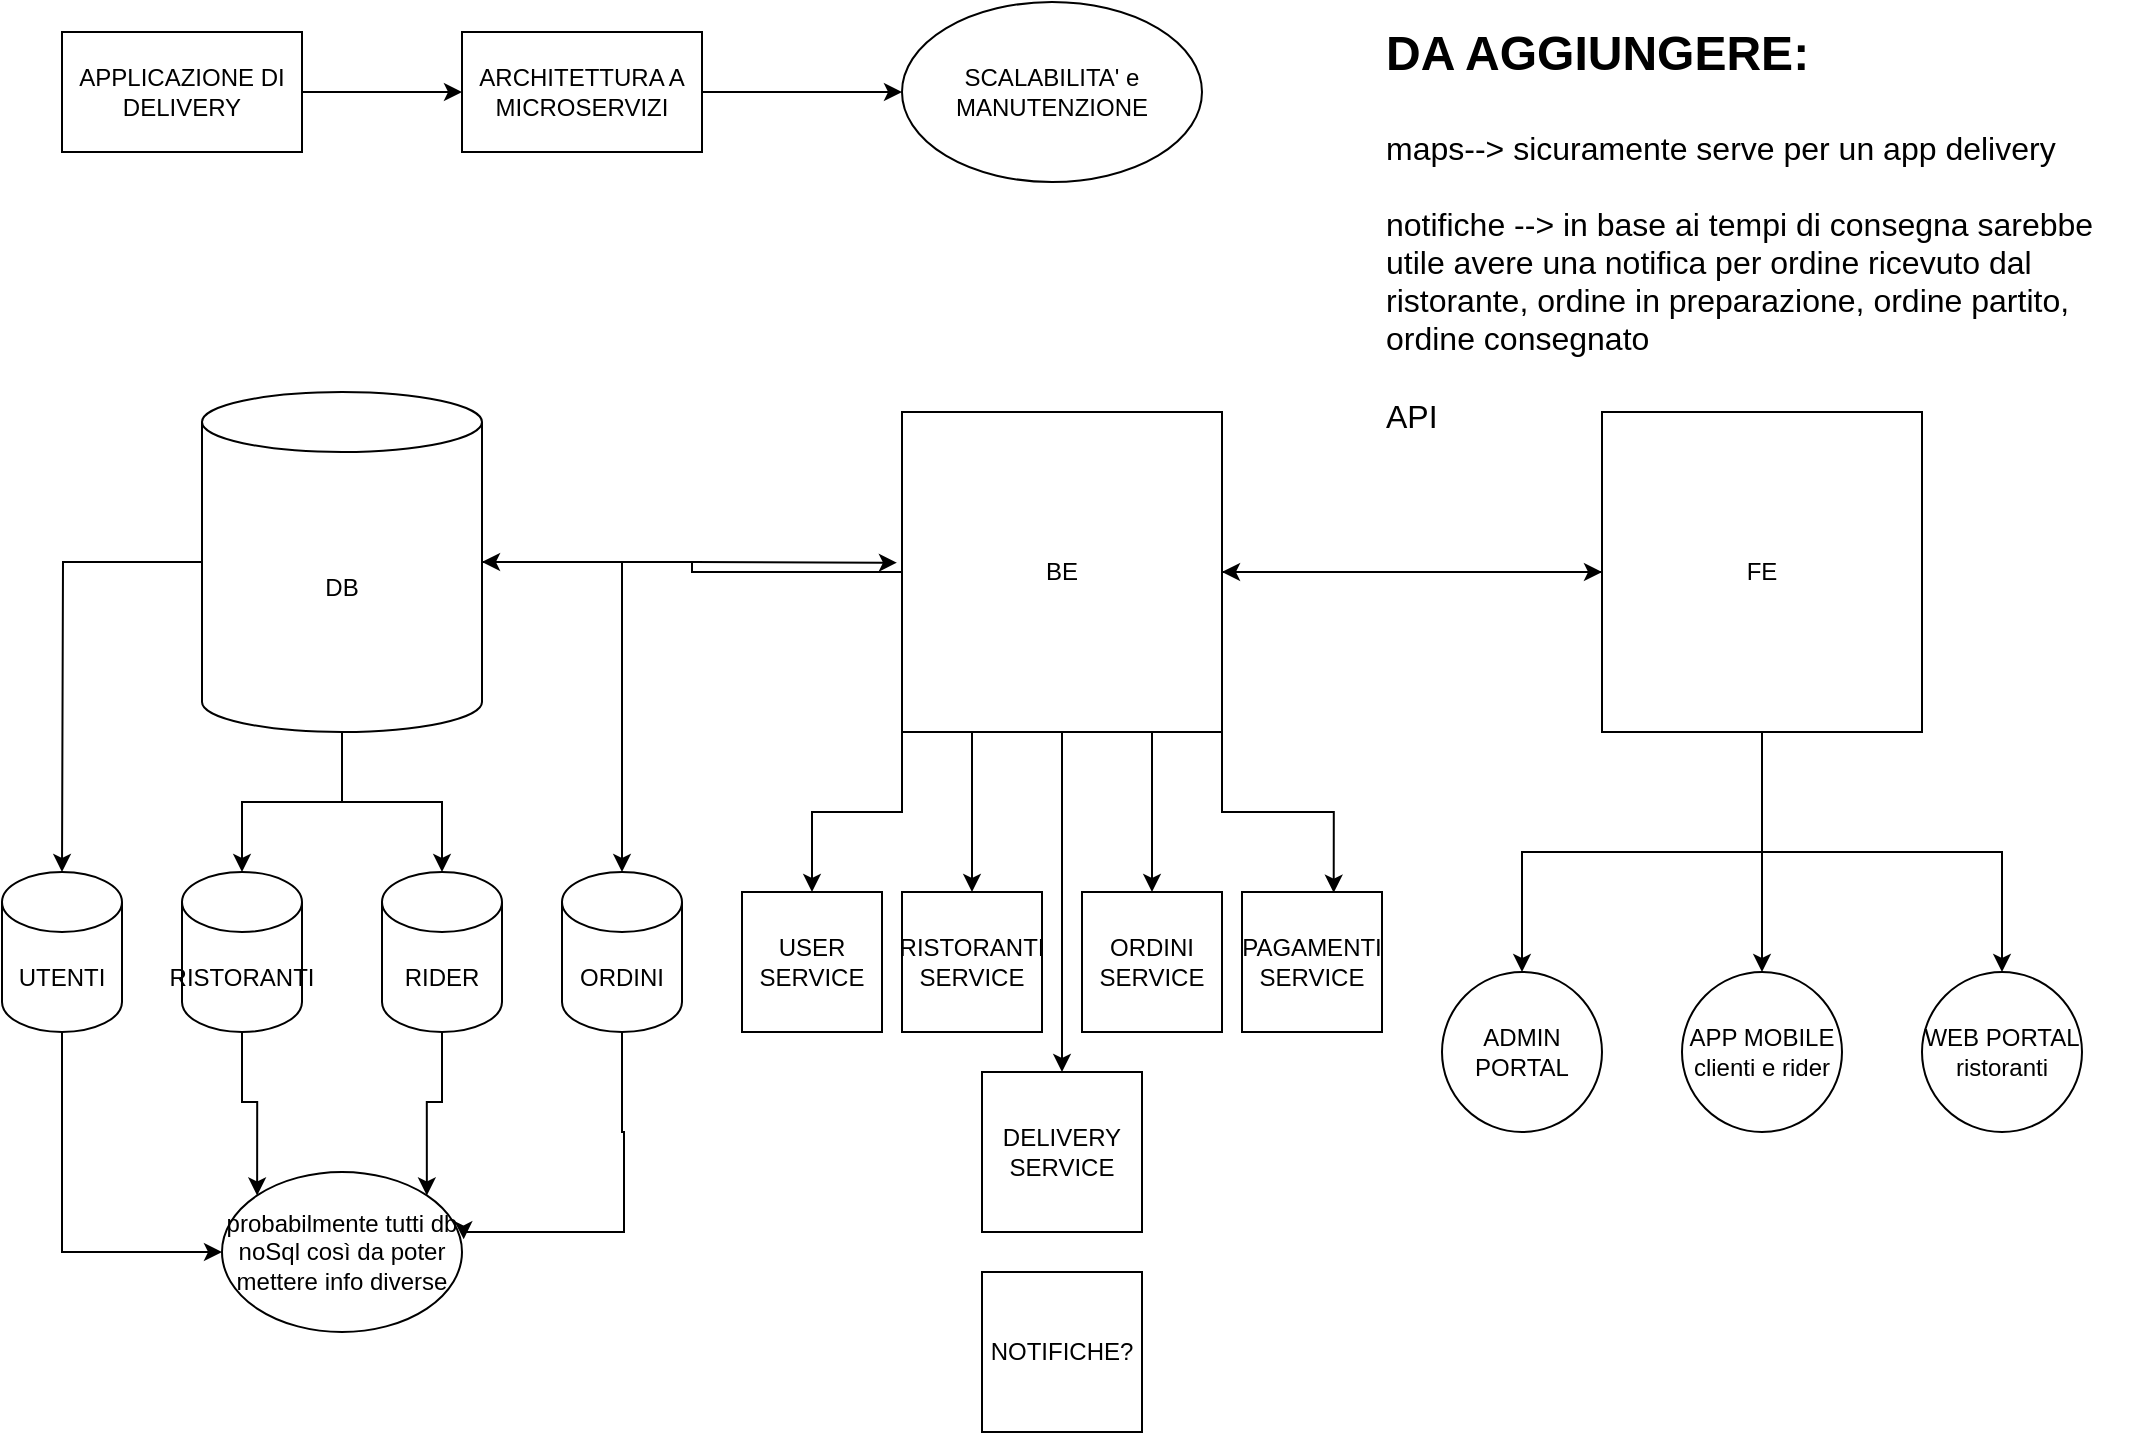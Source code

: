 <mxfile version="26.0.9">
  <diagram name="Pagina-1" id="_Xiy8N1mnEd0qn_yTRFz">
    <mxGraphModel dx="1115" dy="683" grid="1" gridSize="10" guides="1" tooltips="1" connect="1" arrows="1" fold="1" page="1" pageScale="1" pageWidth="10000" pageHeight="11609" math="0" shadow="0">
      <root>
        <mxCell id="0" />
        <mxCell id="1" parent="0" />
        <mxCell id="dOaqqJKbxK7MeAnDohP5-20" value="" style="edgeStyle=orthogonalEdgeStyle;rounded=0;orthogonalLoop=1;jettySize=auto;html=1;" edge="1" parent="1" source="dOaqqJKbxK7MeAnDohP5-1" target="dOaqqJKbxK7MeAnDohP5-19">
          <mxGeometry relative="1" as="geometry" />
        </mxCell>
        <mxCell id="dOaqqJKbxK7MeAnDohP5-1" value="APPLICAZIONE DI DELIVERY" style="rounded=0;whiteSpace=wrap;html=1;" vertex="1" parent="1">
          <mxGeometry x="150" y="70" width="120" height="60" as="geometry" />
        </mxCell>
        <mxCell id="dOaqqJKbxK7MeAnDohP5-12" style="edgeStyle=orthogonalEdgeStyle;rounded=0;orthogonalLoop=1;jettySize=auto;html=1;" edge="1" parent="1" source="dOaqqJKbxK7MeAnDohP5-2" target="dOaqqJKbxK7MeAnDohP5-7">
          <mxGeometry relative="1" as="geometry" />
        </mxCell>
        <mxCell id="dOaqqJKbxK7MeAnDohP5-2" value="DB" style="shape=cylinder3;whiteSpace=wrap;html=1;boundedLbl=1;backgroundOutline=1;size=15;" vertex="1" parent="1">
          <mxGeometry x="220" y="250" width="140" height="170" as="geometry" />
        </mxCell>
        <mxCell id="dOaqqJKbxK7MeAnDohP5-16" style="edgeStyle=orthogonalEdgeStyle;rounded=0;orthogonalLoop=1;jettySize=auto;html=1;" edge="1" parent="1" source="dOaqqJKbxK7MeAnDohP5-3" target="dOaqqJKbxK7MeAnDohP5-4">
          <mxGeometry relative="1" as="geometry" />
        </mxCell>
        <mxCell id="dOaqqJKbxK7MeAnDohP5-32" value="" style="edgeStyle=orthogonalEdgeStyle;rounded=0;orthogonalLoop=1;jettySize=auto;html=1;" edge="1" parent="1" source="dOaqqJKbxK7MeAnDohP5-3" target="dOaqqJKbxK7MeAnDohP5-31">
          <mxGeometry relative="1" as="geometry">
            <Array as="points">
              <mxPoint x="605" y="440" />
              <mxPoint x="605" y="440" />
            </Array>
          </mxGeometry>
        </mxCell>
        <mxCell id="dOaqqJKbxK7MeAnDohP5-36" style="edgeStyle=orthogonalEdgeStyle;rounded=0;orthogonalLoop=1;jettySize=auto;html=1;exitX=0.25;exitY=1;exitDx=0;exitDy=0;entryX=0.5;entryY=0;entryDx=0;entryDy=0;" edge="1" parent="1" source="dOaqqJKbxK7MeAnDohP5-3" target="dOaqqJKbxK7MeAnDohP5-35">
          <mxGeometry relative="1" as="geometry">
            <Array as="points">
              <mxPoint x="570" y="420" />
              <mxPoint x="570" y="460" />
              <mxPoint x="525" y="460" />
            </Array>
          </mxGeometry>
        </mxCell>
        <mxCell id="dOaqqJKbxK7MeAnDohP5-42" style="edgeStyle=orthogonalEdgeStyle;rounded=0;orthogonalLoop=1;jettySize=auto;html=1;exitX=0.75;exitY=1;exitDx=0;exitDy=0;" edge="1" parent="1" source="dOaqqJKbxK7MeAnDohP5-3" target="dOaqqJKbxK7MeAnDohP5-33">
          <mxGeometry relative="1" as="geometry">
            <Array as="points">
              <mxPoint x="695" y="420" />
            </Array>
          </mxGeometry>
        </mxCell>
        <mxCell id="dOaqqJKbxK7MeAnDohP5-44" style="edgeStyle=orthogonalEdgeStyle;rounded=0;orthogonalLoop=1;jettySize=auto;html=1;entryX=0.5;entryY=0;entryDx=0;entryDy=0;" edge="1" parent="1" source="dOaqqJKbxK7MeAnDohP5-3" target="dOaqqJKbxK7MeAnDohP5-40">
          <mxGeometry relative="1" as="geometry" />
        </mxCell>
        <mxCell id="dOaqqJKbxK7MeAnDohP5-3" value="BE" style="whiteSpace=wrap;html=1;aspect=fixed;" vertex="1" parent="1">
          <mxGeometry x="570" y="260" width="160" height="160" as="geometry" />
        </mxCell>
        <mxCell id="dOaqqJKbxK7MeAnDohP5-17" style="edgeStyle=orthogonalEdgeStyle;rounded=0;orthogonalLoop=1;jettySize=auto;html=1;entryX=1;entryY=0.5;entryDx=0;entryDy=0;" edge="1" parent="1" source="dOaqqJKbxK7MeAnDohP5-4" target="dOaqqJKbxK7MeAnDohP5-3">
          <mxGeometry relative="1" as="geometry" />
        </mxCell>
        <mxCell id="dOaqqJKbxK7MeAnDohP5-25" value="" style="edgeStyle=orthogonalEdgeStyle;rounded=0;orthogonalLoop=1;jettySize=auto;html=1;" edge="1" parent="1" source="dOaqqJKbxK7MeAnDohP5-4" target="dOaqqJKbxK7MeAnDohP5-24">
          <mxGeometry relative="1" as="geometry" />
        </mxCell>
        <mxCell id="dOaqqJKbxK7MeAnDohP5-27" value="" style="edgeStyle=orthogonalEdgeStyle;rounded=0;orthogonalLoop=1;jettySize=auto;html=1;" edge="1" parent="1" source="dOaqqJKbxK7MeAnDohP5-4" target="dOaqqJKbxK7MeAnDohP5-26">
          <mxGeometry relative="1" as="geometry" />
        </mxCell>
        <mxCell id="dOaqqJKbxK7MeAnDohP5-29" value="" style="edgeStyle=orthogonalEdgeStyle;rounded=0;orthogonalLoop=1;jettySize=auto;html=1;" edge="1" parent="1" source="dOaqqJKbxK7MeAnDohP5-4" target="dOaqqJKbxK7MeAnDohP5-28">
          <mxGeometry relative="1" as="geometry" />
        </mxCell>
        <mxCell id="dOaqqJKbxK7MeAnDohP5-4" value="FE" style="whiteSpace=wrap;html=1;aspect=fixed;" vertex="1" parent="1">
          <mxGeometry x="920" y="260" width="160" height="160" as="geometry" />
        </mxCell>
        <mxCell id="dOaqqJKbxK7MeAnDohP5-49" style="edgeStyle=orthogonalEdgeStyle;rounded=0;orthogonalLoop=1;jettySize=auto;html=1;entryX=0;entryY=0.5;entryDx=0;entryDy=0;" edge="1" parent="1" target="dOaqqJKbxK7MeAnDohP5-46">
          <mxGeometry relative="1" as="geometry">
            <mxPoint x="150" y="680" as="targetPoint" />
            <mxPoint x="150" y="570" as="sourcePoint" />
            <Array as="points">
              <mxPoint x="150" y="680" />
            </Array>
          </mxGeometry>
        </mxCell>
        <mxCell id="dOaqqJKbxK7MeAnDohP5-5" value="UTENTI" style="shape=cylinder3;whiteSpace=wrap;html=1;boundedLbl=1;backgroundOutline=1;size=15;" vertex="1" parent="1">
          <mxGeometry x="120" y="490" width="60" height="80" as="geometry" />
        </mxCell>
        <mxCell id="dOaqqJKbxK7MeAnDohP5-50" style="edgeStyle=orthogonalEdgeStyle;rounded=0;orthogonalLoop=1;jettySize=auto;html=1;entryX=0;entryY=0;entryDx=0;entryDy=0;" edge="1" parent="1" source="dOaqqJKbxK7MeAnDohP5-6" target="dOaqqJKbxK7MeAnDohP5-46">
          <mxGeometry relative="1" as="geometry" />
        </mxCell>
        <mxCell id="dOaqqJKbxK7MeAnDohP5-6" value="RISTORANTI" style="shape=cylinder3;whiteSpace=wrap;html=1;boundedLbl=1;backgroundOutline=1;size=15;" vertex="1" parent="1">
          <mxGeometry x="210" y="490" width="60" height="80" as="geometry" />
        </mxCell>
        <mxCell id="dOaqqJKbxK7MeAnDohP5-52" style="edgeStyle=orthogonalEdgeStyle;rounded=0;orthogonalLoop=1;jettySize=auto;html=1;entryX=1.007;entryY=0.421;entryDx=0;entryDy=0;entryPerimeter=0;" edge="1" parent="1" source="dOaqqJKbxK7MeAnDohP5-7" target="dOaqqJKbxK7MeAnDohP5-46">
          <mxGeometry relative="1" as="geometry">
            <mxPoint x="430" y="670" as="targetPoint" />
            <Array as="points">
              <mxPoint x="430" y="620" />
              <mxPoint x="431" y="620" />
              <mxPoint x="431" y="670" />
              <mxPoint x="351" y="670" />
            </Array>
          </mxGeometry>
        </mxCell>
        <mxCell id="dOaqqJKbxK7MeAnDohP5-7" value="ORDINI" style="shape=cylinder3;whiteSpace=wrap;html=1;boundedLbl=1;backgroundOutline=1;size=15;" vertex="1" parent="1">
          <mxGeometry x="400" y="490" width="60" height="80" as="geometry" />
        </mxCell>
        <mxCell id="dOaqqJKbxK7MeAnDohP5-51" style="edgeStyle=orthogonalEdgeStyle;rounded=0;orthogonalLoop=1;jettySize=auto;html=1;entryX=1;entryY=0;entryDx=0;entryDy=0;" edge="1" parent="1" source="dOaqqJKbxK7MeAnDohP5-8" target="dOaqqJKbxK7MeAnDohP5-46">
          <mxGeometry relative="1" as="geometry" />
        </mxCell>
        <mxCell id="dOaqqJKbxK7MeAnDohP5-8" value="RIDER" style="shape=cylinder3;whiteSpace=wrap;html=1;boundedLbl=1;backgroundOutline=1;size=15;" vertex="1" parent="1">
          <mxGeometry x="310" y="490" width="60" height="80" as="geometry" />
        </mxCell>
        <mxCell id="dOaqqJKbxK7MeAnDohP5-9" style="edgeStyle=orthogonalEdgeStyle;rounded=0;orthogonalLoop=1;jettySize=auto;html=1;entryX=0.5;entryY=0;entryDx=0;entryDy=0;entryPerimeter=0;" edge="1" parent="1" source="dOaqqJKbxK7MeAnDohP5-2">
          <mxGeometry relative="1" as="geometry">
            <mxPoint x="150" y="490" as="targetPoint" />
          </mxGeometry>
        </mxCell>
        <mxCell id="dOaqqJKbxK7MeAnDohP5-10" style="edgeStyle=orthogonalEdgeStyle;rounded=0;orthogonalLoop=1;jettySize=auto;html=1;entryX=0.5;entryY=0;entryDx=0;entryDy=0;entryPerimeter=0;" edge="1" parent="1" source="dOaqqJKbxK7MeAnDohP5-2" target="dOaqqJKbxK7MeAnDohP5-6">
          <mxGeometry relative="1" as="geometry" />
        </mxCell>
        <mxCell id="dOaqqJKbxK7MeAnDohP5-11" style="edgeStyle=orthogonalEdgeStyle;rounded=0;orthogonalLoop=1;jettySize=auto;html=1;entryX=0.5;entryY=0;entryDx=0;entryDy=0;entryPerimeter=0;" edge="1" parent="1" source="dOaqqJKbxK7MeAnDohP5-2" target="dOaqqJKbxK7MeAnDohP5-8">
          <mxGeometry relative="1" as="geometry" />
        </mxCell>
        <mxCell id="dOaqqJKbxK7MeAnDohP5-13" style="edgeStyle=orthogonalEdgeStyle;rounded=0;orthogonalLoop=1;jettySize=auto;html=1;entryX=-0.016;entryY=0.471;entryDx=0;entryDy=0;entryPerimeter=0;" edge="1" parent="1" source="dOaqqJKbxK7MeAnDohP5-2" target="dOaqqJKbxK7MeAnDohP5-3">
          <mxGeometry relative="1" as="geometry" />
        </mxCell>
        <mxCell id="dOaqqJKbxK7MeAnDohP5-14" style="edgeStyle=orthogonalEdgeStyle;rounded=0;orthogonalLoop=1;jettySize=auto;html=1;entryX=1;entryY=0.5;entryDx=0;entryDy=0;entryPerimeter=0;" edge="1" parent="1" source="dOaqqJKbxK7MeAnDohP5-3" target="dOaqqJKbxK7MeAnDohP5-2">
          <mxGeometry relative="1" as="geometry" />
        </mxCell>
        <mxCell id="dOaqqJKbxK7MeAnDohP5-23" value="" style="edgeStyle=orthogonalEdgeStyle;rounded=0;orthogonalLoop=1;jettySize=auto;html=1;" edge="1" parent="1" source="dOaqqJKbxK7MeAnDohP5-19" target="dOaqqJKbxK7MeAnDohP5-22">
          <mxGeometry relative="1" as="geometry" />
        </mxCell>
        <mxCell id="dOaqqJKbxK7MeAnDohP5-19" value="ARCHITETTURA A MICROSERVIZI" style="whiteSpace=wrap;html=1;rounded=0;" vertex="1" parent="1">
          <mxGeometry x="350" y="70" width="120" height="60" as="geometry" />
        </mxCell>
        <mxCell id="dOaqqJKbxK7MeAnDohP5-22" value="SCALABILITA&#39; e MANUTENZIONE" style="ellipse;whiteSpace=wrap;html=1;rounded=0;" vertex="1" parent="1">
          <mxGeometry x="570" y="55" width="150" height="90" as="geometry" />
        </mxCell>
        <mxCell id="dOaqqJKbxK7MeAnDohP5-24" value="APP MOBILE&lt;div&gt;clienti e rider&lt;/div&gt;" style="ellipse;whiteSpace=wrap;html=1;" vertex="1" parent="1">
          <mxGeometry x="960" y="540" width="80" height="80" as="geometry" />
        </mxCell>
        <mxCell id="dOaqqJKbxK7MeAnDohP5-26" value="WEB PORTAL&lt;div&gt;ristoranti&lt;/div&gt;" style="ellipse;whiteSpace=wrap;html=1;" vertex="1" parent="1">
          <mxGeometry x="1080" y="540" width="80" height="80" as="geometry" />
        </mxCell>
        <mxCell id="dOaqqJKbxK7MeAnDohP5-28" value="ADMIN PORTAL" style="ellipse;whiteSpace=wrap;html=1;" vertex="1" parent="1">
          <mxGeometry x="840" y="540" width="80" height="80" as="geometry" />
        </mxCell>
        <mxCell id="dOaqqJKbxK7MeAnDohP5-31" value="RISTORANTI SERVICE" style="whiteSpace=wrap;html=1;aspect=fixed;" vertex="1" parent="1">
          <mxGeometry x="570" y="500" width="70" height="70" as="geometry" />
        </mxCell>
        <mxCell id="dOaqqJKbxK7MeAnDohP5-33" value="ORDINI&lt;div&gt;SERVICE&lt;/div&gt;" style="whiteSpace=wrap;html=1;aspect=fixed;" vertex="1" parent="1">
          <mxGeometry x="660" y="500" width="70" height="70" as="geometry" />
        </mxCell>
        <mxCell id="dOaqqJKbxK7MeAnDohP5-34" value="PAGAMENTI SERVICE" style="whiteSpace=wrap;html=1;aspect=fixed;" vertex="1" parent="1">
          <mxGeometry x="740" y="500" width="70" height="70" as="geometry" />
        </mxCell>
        <mxCell id="dOaqqJKbxK7MeAnDohP5-35" value="USER SERVICE" style="whiteSpace=wrap;html=1;aspect=fixed;" vertex="1" parent="1">
          <mxGeometry x="490" y="500" width="70" height="70" as="geometry" />
        </mxCell>
        <mxCell id="dOaqqJKbxK7MeAnDohP5-38" style="edgeStyle=orthogonalEdgeStyle;rounded=0;orthogonalLoop=1;jettySize=auto;html=1;exitX=1;exitY=1;exitDx=0;exitDy=0;entryX=0.655;entryY=0.005;entryDx=0;entryDy=0;entryPerimeter=0;" edge="1" parent="1" source="dOaqqJKbxK7MeAnDohP5-3" target="dOaqqJKbxK7MeAnDohP5-34">
          <mxGeometry relative="1" as="geometry" />
        </mxCell>
        <mxCell id="dOaqqJKbxK7MeAnDohP5-40" value="DELIVERY&lt;div&gt;SERVICE&lt;/div&gt;" style="whiteSpace=wrap;html=1;aspect=fixed;" vertex="1" parent="1">
          <mxGeometry x="610" y="590" width="80" height="80" as="geometry" />
        </mxCell>
        <mxCell id="dOaqqJKbxK7MeAnDohP5-46" value="probabilmente tutti db noSql così da poter mettere info diverse" style="ellipse;whiteSpace=wrap;html=1;" vertex="1" parent="1">
          <mxGeometry x="230" y="640" width="120" height="80" as="geometry" />
        </mxCell>
        <mxCell id="dOaqqJKbxK7MeAnDohP5-53" value="&lt;h1 style=&quot;margin-top: 0px;&quot;&gt;&lt;span style=&quot;background-color: transparent; color: light-dark(rgb(0, 0, 0), rgb(255, 255, 255));&quot;&gt;DA AGGIUNGERE:&lt;/span&gt;&lt;/h1&gt;&lt;h1 style=&quot;margin-top: 0px;&quot;&gt;&lt;font size=&quot;3&quot;&gt;&lt;span style=&quot;font-weight: 400;&quot;&gt;maps--&amp;gt; sicuramente serve per un app delivery&lt;/span&gt;&lt;/font&gt;&lt;/h1&gt;&lt;div&gt;&lt;font size=&quot;3&quot;&gt;&lt;span style=&quot;font-weight: 400;&quot;&gt;notifiche --&amp;gt; in base ai tempi di consegna sarebbe utile avere una notifica per ordine ricevuto dal ristorante, ordine in preparazione, ordine partito, ordine consegnato&lt;/span&gt;&lt;/font&gt;&lt;/div&gt;&lt;div&gt;&lt;font size=&quot;3&quot;&gt;&lt;span style=&quot;font-weight: 400;&quot;&gt;&lt;br&gt;&lt;/span&gt;&lt;/font&gt;&lt;/div&gt;&lt;div&gt;&lt;font size=&quot;3&quot;&gt;&lt;span style=&quot;font-weight: 400;&quot;&gt;API&lt;/span&gt;&lt;/font&gt;&lt;/div&gt;" style="text;html=1;whiteSpace=wrap;overflow=hidden;rounded=0;" vertex="1" parent="1">
          <mxGeometry x="810" y="60" width="380" height="210" as="geometry" />
        </mxCell>
        <mxCell id="dOaqqJKbxK7MeAnDohP5-54" value="NOTIFICHE?" style="whiteSpace=wrap;html=1;aspect=fixed;" vertex="1" parent="1">
          <mxGeometry x="610" y="690" width="80" height="80" as="geometry" />
        </mxCell>
      </root>
    </mxGraphModel>
  </diagram>
</mxfile>
